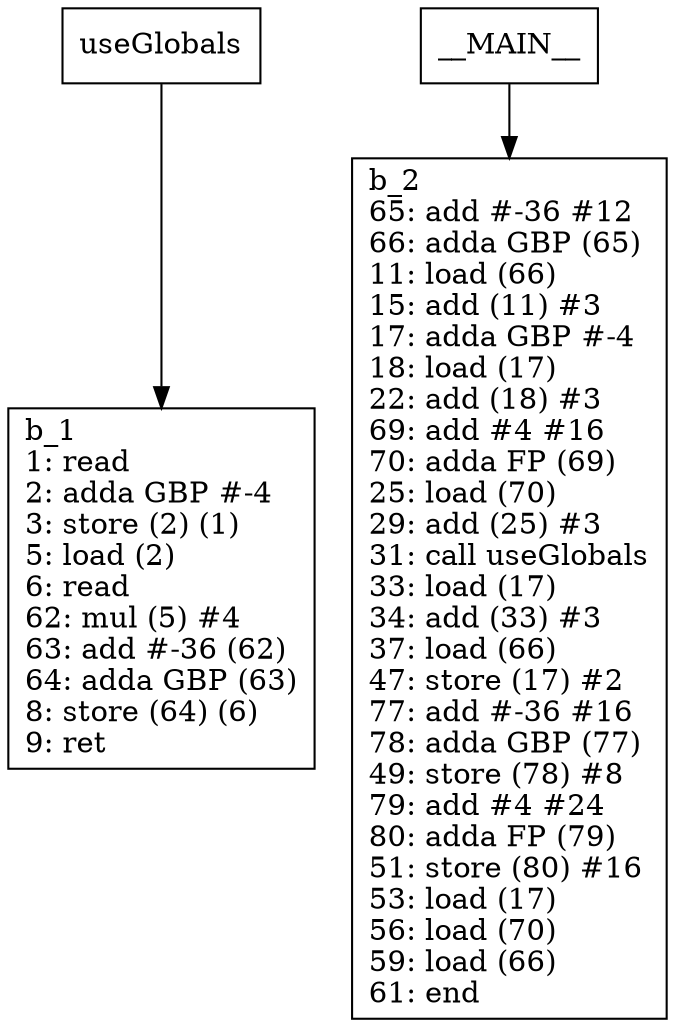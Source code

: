 digraph Computation {
node [shape=box];
useGlobals -> b_1;
b_1 [label="b_1\l1: read\l2: adda GBP #-4\l3: store (2) (1)\l5: load (2)\l6: read\l62: mul (5) #4\l63: add #-36 (62)\l64: adda GBP (63)\l8: store (64) (6)\l9: ret \l"]
__MAIN__ -> b_2;
b_2 [label="b_2\l65: add #-36 #12\l66: adda GBP (65)\l11: load (66)\l15: add (11) #3\l17: adda GBP #-4\l18: load (17)\l22: add (18) #3\l69: add #4 #16\l70: adda FP (69)\l25: load (70)\l29: add (25) #3\l31: call useGlobals\l33: load (17)\l34: add (33) #3\l37: load (66)\l47: store (17) #2\l77: add #-36 #16\l78: adda GBP (77)\l49: store (78) #8\l79: add #4 #24\l80: adda FP (79)\l51: store (80) #16\l53: load (17)\l56: load (70)\l59: load (66)\l61: end\l"]
}